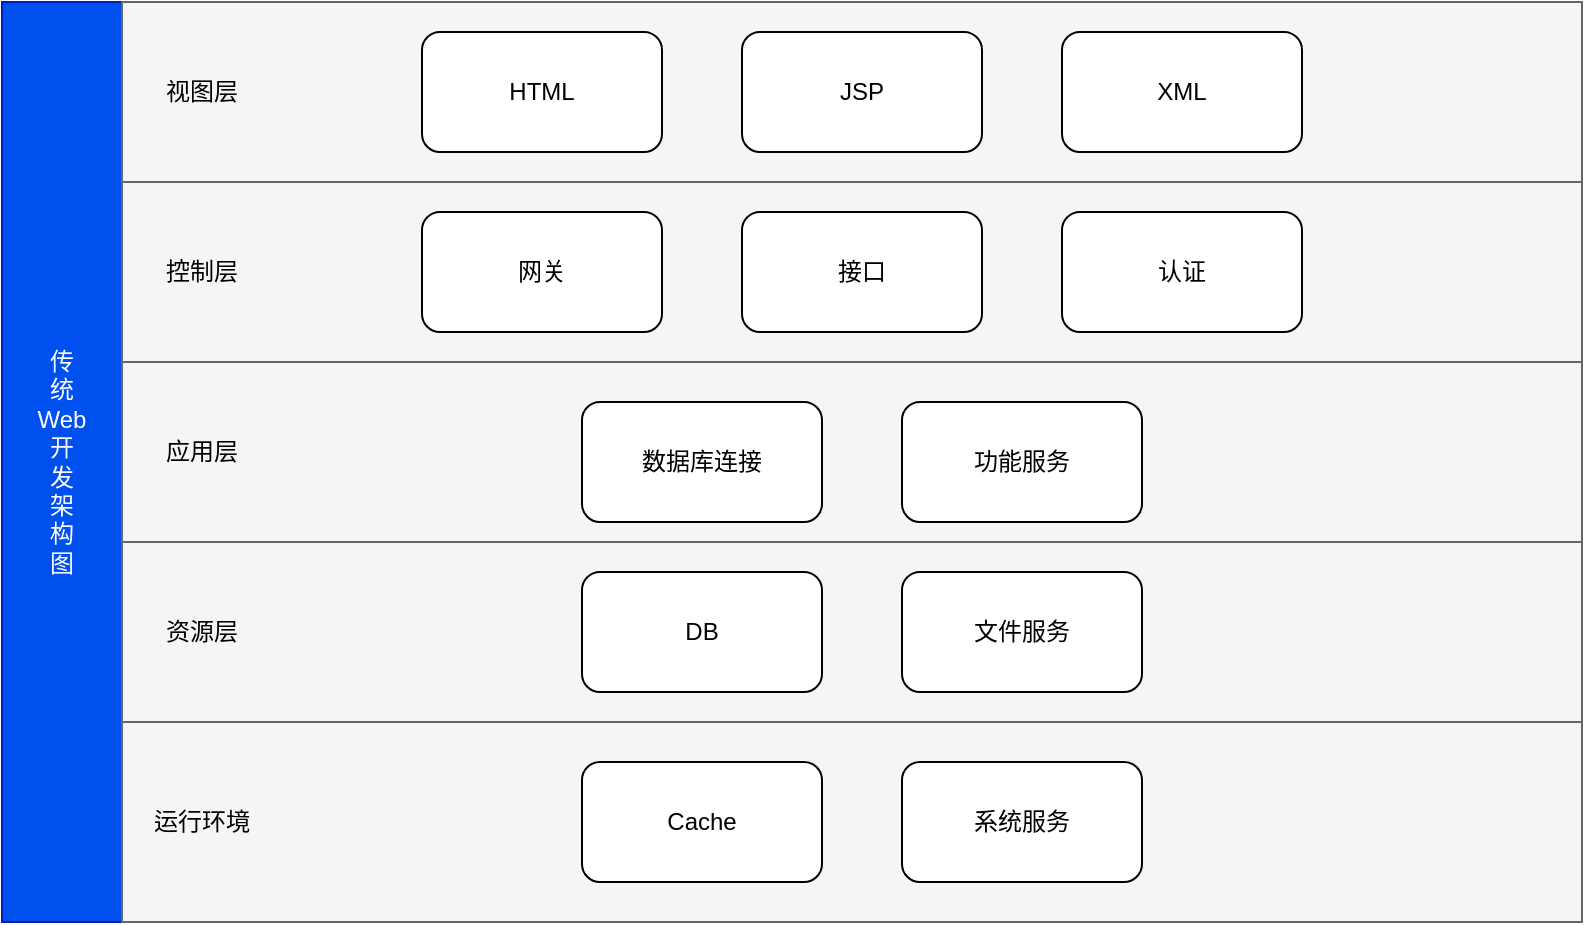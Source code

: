 <mxfile version="20.8.13" type="github">
  <diagram id="prtHgNgQTEPvFCAcTncT" name="Page-1">
    <mxGraphModel dx="1430" dy="792" grid="1" gridSize="10" guides="1" tooltips="1" connect="1" arrows="1" fold="1" page="1" pageScale="1" pageWidth="827" pageHeight="1169" math="0" shadow="0">
      <root>
        <mxCell id="0" />
        <mxCell id="1" parent="0" />
        <mxCell id="SwT3wleDd9_EdAsBsz5b-2" value="" style="rounded=0;whiteSpace=wrap;html=1;fillColor=#dae8fc;strokeColor=#6c8ebf;" vertex="1" parent="1">
          <mxGeometry x="20" y="20" width="790" height="460" as="geometry" />
        </mxCell>
        <mxCell id="SwT3wleDd9_EdAsBsz5b-4" value="" style="rounded=0;whiteSpace=wrap;html=1;fillColor=#0050ef;fontColor=#ffffff;strokeColor=#001DBC;" vertex="1" parent="1">
          <mxGeometry x="20" y="20" width="60" height="460" as="geometry" />
        </mxCell>
        <mxCell id="SwT3wleDd9_EdAsBsz5b-5" value="传&lt;br&gt;统&lt;br&gt;Web&lt;br&gt;开&lt;br&gt;发&lt;br&gt;架&lt;br&gt;构&lt;br&gt;图" style="text;html=1;strokeColor=none;fillColor=none;align=center;verticalAlign=middle;whiteSpace=wrap;rounded=0;fontColor=#FFFFFF;" vertex="1" parent="1">
          <mxGeometry x="20" y="177.5" width="60" height="145" as="geometry" />
        </mxCell>
        <mxCell id="SwT3wleDd9_EdAsBsz5b-7" value="" style="rounded=0;whiteSpace=wrap;html=1;fontColor=#333333;fillColor=#f5f5f5;strokeColor=#666666;" vertex="1" parent="1">
          <mxGeometry x="80" y="290" width="730" height="90" as="geometry" />
        </mxCell>
        <mxCell id="SwT3wleDd9_EdAsBsz5b-9" value="" style="rounded=0;whiteSpace=wrap;html=1;fontColor=#333333;fillColor=#f5f5f5;strokeColor=#666666;" vertex="1" parent="1">
          <mxGeometry x="80" y="200" width="730" height="90" as="geometry" />
        </mxCell>
        <mxCell id="SwT3wleDd9_EdAsBsz5b-10" value="" style="rounded=0;whiteSpace=wrap;html=1;fontColor=#333333;fillColor=#f5f5f5;strokeColor=#666666;" vertex="1" parent="1">
          <mxGeometry x="80" y="110" width="730" height="90" as="geometry" />
        </mxCell>
        <mxCell id="SwT3wleDd9_EdAsBsz5b-11" value="" style="rounded=0;whiteSpace=wrap;html=1;fontColor=#333333;fillColor=#f5f5f5;strokeColor=#666666;" vertex="1" parent="1">
          <mxGeometry x="80" y="20" width="730" height="90" as="geometry" />
        </mxCell>
        <mxCell id="SwT3wleDd9_EdAsBsz5b-12" value="" style="rounded=0;whiteSpace=wrap;html=1;fontColor=#333333;fillColor=#f5f5f5;strokeColor=#666666;" vertex="1" parent="1">
          <mxGeometry x="80" y="380" width="730" height="100" as="geometry" />
        </mxCell>
        <mxCell id="SwT3wleDd9_EdAsBsz5b-13" value="运行环境" style="text;html=1;strokeColor=none;fillColor=none;align=center;verticalAlign=middle;whiteSpace=wrap;rounded=0;fontColor=#000000;" vertex="1" parent="1">
          <mxGeometry x="90" y="415" width="60" height="30" as="geometry" />
        </mxCell>
        <mxCell id="SwT3wleDd9_EdAsBsz5b-14" value="资源层" style="text;html=1;strokeColor=none;fillColor=none;align=center;verticalAlign=middle;whiteSpace=wrap;rounded=0;fontColor=#000000;" vertex="1" parent="1">
          <mxGeometry x="90" y="320" width="60" height="30" as="geometry" />
        </mxCell>
        <mxCell id="SwT3wleDd9_EdAsBsz5b-15" value="应用层" style="text;html=1;strokeColor=none;fillColor=none;align=center;verticalAlign=middle;whiteSpace=wrap;rounded=0;fontColor=#000000;" vertex="1" parent="1">
          <mxGeometry x="90" y="230" width="60" height="30" as="geometry" />
        </mxCell>
        <mxCell id="SwT3wleDd9_EdAsBsz5b-16" value="视图层" style="text;html=1;strokeColor=none;fillColor=none;align=center;verticalAlign=middle;whiteSpace=wrap;rounded=0;fontColor=#000000;" vertex="1" parent="1">
          <mxGeometry x="90" y="50" width="60" height="30" as="geometry" />
        </mxCell>
        <mxCell id="SwT3wleDd9_EdAsBsz5b-17" value="控制层" style="text;html=1;strokeColor=none;fillColor=none;align=center;verticalAlign=middle;whiteSpace=wrap;rounded=0;fontColor=#000000;" vertex="1" parent="1">
          <mxGeometry x="90" y="140" width="60" height="30" as="geometry" />
        </mxCell>
        <mxCell id="SwT3wleDd9_EdAsBsz5b-18" value="HTML" style="rounded=1;whiteSpace=wrap;html=1;fontColor=#000000;" vertex="1" parent="1">
          <mxGeometry x="230" y="35" width="120" height="60" as="geometry" />
        </mxCell>
        <mxCell id="SwT3wleDd9_EdAsBsz5b-19" value="JSP" style="rounded=1;whiteSpace=wrap;html=1;fontColor=#000000;" vertex="1" parent="1">
          <mxGeometry x="390" y="35" width="120" height="60" as="geometry" />
        </mxCell>
        <mxCell id="SwT3wleDd9_EdAsBsz5b-20" value="XML" style="rounded=1;whiteSpace=wrap;html=1;fontColor=#000000;" vertex="1" parent="1">
          <mxGeometry x="550" y="35" width="120" height="60" as="geometry" />
        </mxCell>
        <mxCell id="SwT3wleDd9_EdAsBsz5b-21" value="网关" style="rounded=1;whiteSpace=wrap;html=1;fontColor=#000000;" vertex="1" parent="1">
          <mxGeometry x="230" y="125" width="120" height="60" as="geometry" />
        </mxCell>
        <mxCell id="SwT3wleDd9_EdAsBsz5b-22" value="接口" style="rounded=1;whiteSpace=wrap;html=1;fontColor=#000000;" vertex="1" parent="1">
          <mxGeometry x="390" y="125" width="120" height="60" as="geometry" />
        </mxCell>
        <mxCell id="SwT3wleDd9_EdAsBsz5b-25" value="数据库连接" style="rounded=1;whiteSpace=wrap;html=1;fontColor=#000000;" vertex="1" parent="1">
          <mxGeometry x="310" y="220" width="120" height="60" as="geometry" />
        </mxCell>
        <mxCell id="SwT3wleDd9_EdAsBsz5b-26" value="功能服务" style="rounded=1;whiteSpace=wrap;html=1;fontColor=#000000;" vertex="1" parent="1">
          <mxGeometry x="470" y="220" width="120" height="60" as="geometry" />
        </mxCell>
        <mxCell id="SwT3wleDd9_EdAsBsz5b-27" value="DB" style="rounded=1;whiteSpace=wrap;html=1;fontColor=#000000;" vertex="1" parent="1">
          <mxGeometry x="310" y="305" width="120" height="60" as="geometry" />
        </mxCell>
        <mxCell id="SwT3wleDd9_EdAsBsz5b-28" value="Cache" style="rounded=1;whiteSpace=wrap;html=1;fontColor=#000000;" vertex="1" parent="1">
          <mxGeometry x="310" y="400" width="120" height="60" as="geometry" />
        </mxCell>
        <mxCell id="SwT3wleDd9_EdAsBsz5b-29" value="文件服务" style="rounded=1;whiteSpace=wrap;html=1;fontColor=#000000;" vertex="1" parent="1">
          <mxGeometry x="470" y="305" width="120" height="60" as="geometry" />
        </mxCell>
        <mxCell id="SwT3wleDd9_EdAsBsz5b-30" value="认证" style="rounded=1;whiteSpace=wrap;html=1;fontColor=#000000;" vertex="1" parent="1">
          <mxGeometry x="550" y="125" width="120" height="60" as="geometry" />
        </mxCell>
        <mxCell id="SwT3wleDd9_EdAsBsz5b-31" value="系统服务" style="rounded=1;whiteSpace=wrap;html=1;fontColor=#000000;" vertex="1" parent="1">
          <mxGeometry x="470" y="400" width="120" height="60" as="geometry" />
        </mxCell>
      </root>
    </mxGraphModel>
  </diagram>
</mxfile>
